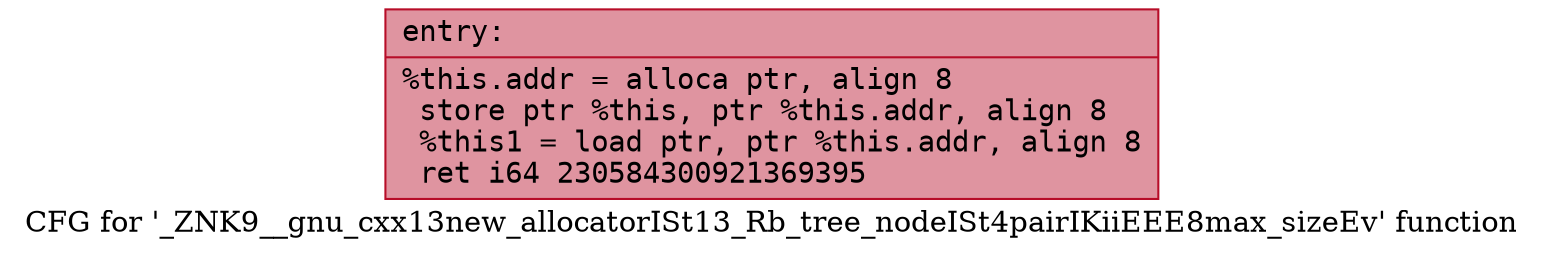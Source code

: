 digraph "CFG for '_ZNK9__gnu_cxx13new_allocatorISt13_Rb_tree_nodeISt4pairIKiiEEE8max_sizeEv' function" {
	label="CFG for '_ZNK9__gnu_cxx13new_allocatorISt13_Rb_tree_nodeISt4pairIKiiEEE8max_sizeEv' function";

	Node0x560dca1308f0 [shape=record,color="#b70d28ff", style=filled, fillcolor="#b70d2870" fontname="Courier",label="{entry:\l|  %this.addr = alloca ptr, align 8\l  store ptr %this, ptr %this.addr, align 8\l  %this1 = load ptr, ptr %this.addr, align 8\l  ret i64 230584300921369395\l}"];
}
